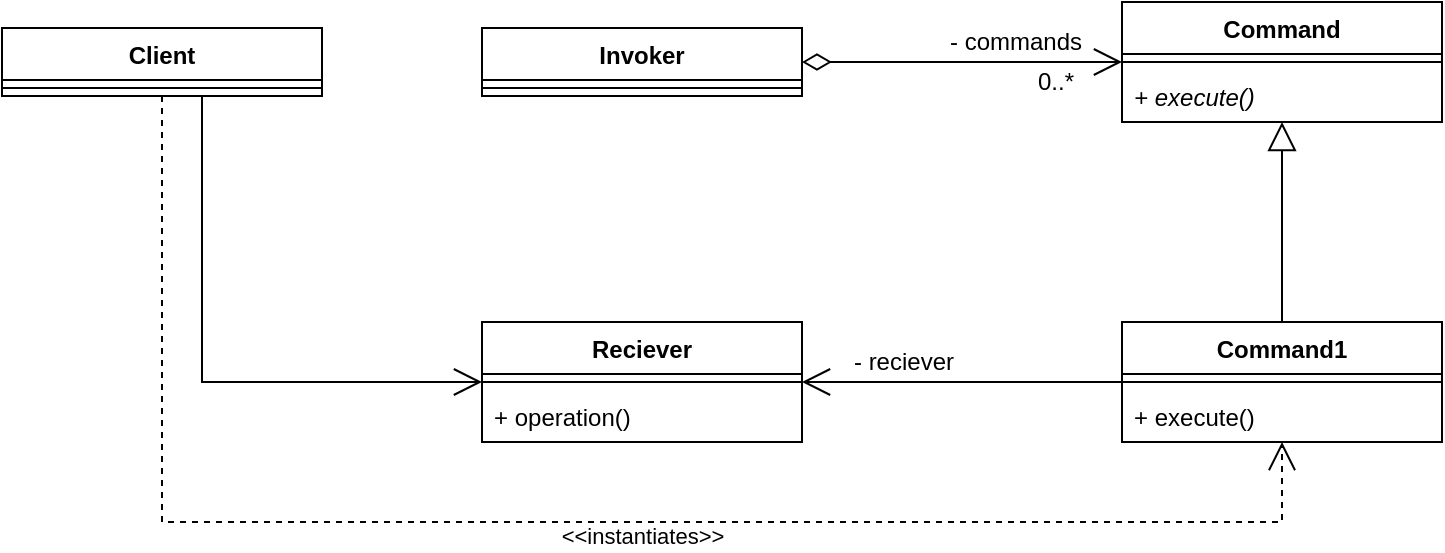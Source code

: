 <mxfile version="13.7.9" type="device"><diagram id="qbrk-JpXcA40psID6SAD" name="Página-1"><mxGraphModel dx="1422" dy="822" grid="1" gridSize="10" guides="1" tooltips="1" connect="1" arrows="1" fold="1" page="1" pageScale="1" pageWidth="827" pageHeight="1169" math="0" shadow="0"><root><mxCell id="0"/><mxCell id="1" parent="0"/><mxCell id="m_IChRC6ZCPEygF6zUS5-5" value="Command" style="swimlane;fontStyle=1;align=center;verticalAlign=top;childLayout=stackLayout;horizontal=1;startSize=26;horizontalStack=0;resizeParent=1;resizeParentMax=0;resizeLast=0;collapsible=1;marginBottom=0;" vertex="1" parent="1"><mxGeometry x="600" y="120" width="160" height="60" as="geometry"/></mxCell><mxCell id="m_IChRC6ZCPEygF6zUS5-7" value="" style="line;strokeWidth=1;fillColor=none;align=left;verticalAlign=middle;spacingTop=-1;spacingLeft=3;spacingRight=3;rotatable=0;labelPosition=right;points=[];portConstraint=eastwest;" vertex="1" parent="m_IChRC6ZCPEygF6zUS5-5"><mxGeometry y="26" width="160" height="8" as="geometry"/></mxCell><mxCell id="m_IChRC6ZCPEygF6zUS5-8" value="+ execute()" style="text;strokeColor=none;fillColor=none;align=left;verticalAlign=top;spacingLeft=4;spacingRight=4;overflow=hidden;rotatable=0;points=[[0,0.5],[1,0.5]];portConstraint=eastwest;fontStyle=2" vertex="1" parent="m_IChRC6ZCPEygF6zUS5-5"><mxGeometry y="34" width="160" height="26" as="geometry"/></mxCell><mxCell id="m_IChRC6ZCPEygF6zUS5-15" style="edgeStyle=orthogonalEdgeStyle;rounded=0;orthogonalLoop=1;jettySize=auto;html=1;exitX=0.5;exitY=0;exitDx=0;exitDy=0;endArrow=block;endFill=0;endSize=12;startSize=12;" edge="1" parent="1" source="m_IChRC6ZCPEygF6zUS5-9" target="m_IChRC6ZCPEygF6zUS5-5"><mxGeometry relative="1" as="geometry"/></mxCell><mxCell id="m_IChRC6ZCPEygF6zUS5-16" style="edgeStyle=orthogonalEdgeStyle;rounded=0;orthogonalLoop=1;jettySize=auto;html=1;startSize=12;endArrow=open;endFill=0;endSize=12;" edge="1" parent="1" source="m_IChRC6ZCPEygF6zUS5-9" target="m_IChRC6ZCPEygF6zUS5-12"><mxGeometry relative="1" as="geometry"/></mxCell><mxCell id="m_IChRC6ZCPEygF6zUS5-9" value="Command1" style="swimlane;fontStyle=1;align=center;verticalAlign=top;childLayout=stackLayout;horizontal=1;startSize=26;horizontalStack=0;resizeParent=1;resizeParentMax=0;resizeLast=0;collapsible=1;marginBottom=0;" vertex="1" parent="1"><mxGeometry x="600" y="280" width="160" height="60" as="geometry"/></mxCell><mxCell id="m_IChRC6ZCPEygF6zUS5-10" value="" style="line;strokeWidth=1;fillColor=none;align=left;verticalAlign=middle;spacingTop=-1;spacingLeft=3;spacingRight=3;rotatable=0;labelPosition=right;points=[];portConstraint=eastwest;" vertex="1" parent="m_IChRC6ZCPEygF6zUS5-9"><mxGeometry y="26" width="160" height="8" as="geometry"/></mxCell><mxCell id="m_IChRC6ZCPEygF6zUS5-11" value="+ execute()" style="text;strokeColor=none;fillColor=none;align=left;verticalAlign=top;spacingLeft=4;spacingRight=4;overflow=hidden;rotatable=0;points=[[0,0.5],[1,0.5]];portConstraint=eastwest;fontStyle=0" vertex="1" parent="m_IChRC6ZCPEygF6zUS5-9"><mxGeometry y="34" width="160" height="26" as="geometry"/></mxCell><mxCell id="m_IChRC6ZCPEygF6zUS5-12" value="Reciever" style="swimlane;fontStyle=1;align=center;verticalAlign=top;childLayout=stackLayout;horizontal=1;startSize=26;horizontalStack=0;resizeParent=1;resizeParentMax=0;resizeLast=0;collapsible=1;marginBottom=0;" vertex="1" parent="1"><mxGeometry x="280" y="280" width="160" height="60" as="geometry"/></mxCell><mxCell id="m_IChRC6ZCPEygF6zUS5-13" value="" style="line;strokeWidth=1;fillColor=none;align=left;verticalAlign=middle;spacingTop=-1;spacingLeft=3;spacingRight=3;rotatable=0;labelPosition=right;points=[];portConstraint=eastwest;" vertex="1" parent="m_IChRC6ZCPEygF6zUS5-12"><mxGeometry y="26" width="160" height="8" as="geometry"/></mxCell><mxCell id="m_IChRC6ZCPEygF6zUS5-14" value="+ operation()" style="text;strokeColor=none;fillColor=none;align=left;verticalAlign=top;spacingLeft=4;spacingRight=4;overflow=hidden;rotatable=0;points=[[0,0.5],[1,0.5]];portConstraint=eastwest;fontStyle=0" vertex="1" parent="m_IChRC6ZCPEygF6zUS5-12"><mxGeometry y="34" width="160" height="26" as="geometry"/></mxCell><mxCell id="m_IChRC6ZCPEygF6zUS5-21" style="edgeStyle=orthogonalEdgeStyle;rounded=0;orthogonalLoop=1;jettySize=auto;html=1;exitX=1;exitY=0.5;exitDx=0;exitDy=0;startSize=12;endArrow=open;endFill=0;endSize=12;startArrow=diamondThin;startFill=0;" edge="1" parent="1" source="m_IChRC6ZCPEygF6zUS5-1" target="m_IChRC6ZCPEygF6zUS5-5"><mxGeometry relative="1" as="geometry"/></mxCell><mxCell id="m_IChRC6ZCPEygF6zUS5-19" style="edgeStyle=orthogonalEdgeStyle;rounded=0;orthogonalLoop=1;jettySize=auto;html=1;startSize=12;endArrow=open;endFill=0;endSize=12;" edge="1" parent="1" source="m_IChRC6ZCPEygF6zUS5-17" target="m_IChRC6ZCPEygF6zUS5-12"><mxGeometry relative="1" as="geometry"><Array as="points"><mxPoint x="140" y="310"/></Array></mxGeometry></mxCell><mxCell id="m_IChRC6ZCPEygF6zUS5-20" style="edgeStyle=orthogonalEdgeStyle;rounded=0;orthogonalLoop=1;jettySize=auto;html=1;startSize=12;endArrow=open;endFill=0;endSize=12;dashed=1;" edge="1" parent="1" source="m_IChRC6ZCPEygF6zUS5-17" target="m_IChRC6ZCPEygF6zUS5-9"><mxGeometry relative="1" as="geometry"><Array as="points"><mxPoint x="120" y="380"/><mxPoint x="680" y="380"/></Array></mxGeometry></mxCell><mxCell id="m_IChRC6ZCPEygF6zUS5-26" value="&amp;lt;&amp;lt;instantiates&amp;gt;&amp;gt;" style="edgeLabel;html=1;align=center;verticalAlign=middle;resizable=0;points=[];" vertex="1" connectable="0" parent="m_IChRC6ZCPEygF6zUS5-20"><mxGeometry x="0.11" y="2" relative="1" as="geometry"><mxPoint x="2" y="9" as="offset"/></mxGeometry></mxCell><mxCell id="m_IChRC6ZCPEygF6zUS5-1" value="Invoker" style="swimlane;fontStyle=1;align=center;verticalAlign=top;childLayout=stackLayout;horizontal=1;startSize=26;horizontalStack=0;resizeParent=1;resizeParentMax=0;resizeLast=0;collapsible=1;marginBottom=0;" vertex="1" parent="1"><mxGeometry x="280" y="133" width="160" height="34" as="geometry"/></mxCell><mxCell id="m_IChRC6ZCPEygF6zUS5-3" value="" style="line;strokeWidth=1;fillColor=none;align=left;verticalAlign=middle;spacingTop=-1;spacingLeft=3;spacingRight=3;rotatable=0;labelPosition=right;points=[];portConstraint=eastwest;" vertex="1" parent="m_IChRC6ZCPEygF6zUS5-1"><mxGeometry y="26" width="160" height="8" as="geometry"/></mxCell><mxCell id="m_IChRC6ZCPEygF6zUS5-17" value="Client" style="swimlane;fontStyle=1;align=center;verticalAlign=top;childLayout=stackLayout;horizontal=1;startSize=26;horizontalStack=0;resizeParent=1;resizeParentMax=0;resizeLast=0;collapsible=1;marginBottom=0;" vertex="1" parent="1"><mxGeometry x="40" y="133" width="160" height="34" as="geometry"/></mxCell><mxCell id="m_IChRC6ZCPEygF6zUS5-18" value="" style="line;strokeWidth=1;fillColor=none;align=left;verticalAlign=middle;spacingTop=-1;spacingLeft=3;spacingRight=3;rotatable=0;labelPosition=right;points=[];portConstraint=eastwest;" vertex="1" parent="m_IChRC6ZCPEygF6zUS5-17"><mxGeometry y="26" width="160" height="8" as="geometry"/></mxCell><mxCell id="m_IChRC6ZCPEygF6zUS5-23" value="- commands" style="text;html=1;strokeColor=none;fillColor=none;align=center;verticalAlign=middle;whiteSpace=wrap;rounded=0;" vertex="1" parent="1"><mxGeometry x="507" y="130" width="80" height="20" as="geometry"/></mxCell><mxCell id="m_IChRC6ZCPEygF6zUS5-24" value="0..*" style="text;html=1;strokeColor=none;fillColor=none;align=center;verticalAlign=middle;whiteSpace=wrap;rounded=0;" vertex="1" parent="1"><mxGeometry x="547" y="150" width="40" height="20" as="geometry"/></mxCell><mxCell id="m_IChRC6ZCPEygF6zUS5-25" value="- reciever" style="text;html=1;strokeColor=none;fillColor=none;align=center;verticalAlign=middle;whiteSpace=wrap;rounded=0;" vertex="1" parent="1"><mxGeometry x="456" y="290" width="70" height="20" as="geometry"/></mxCell></root></mxGraphModel></diagram></mxfile>